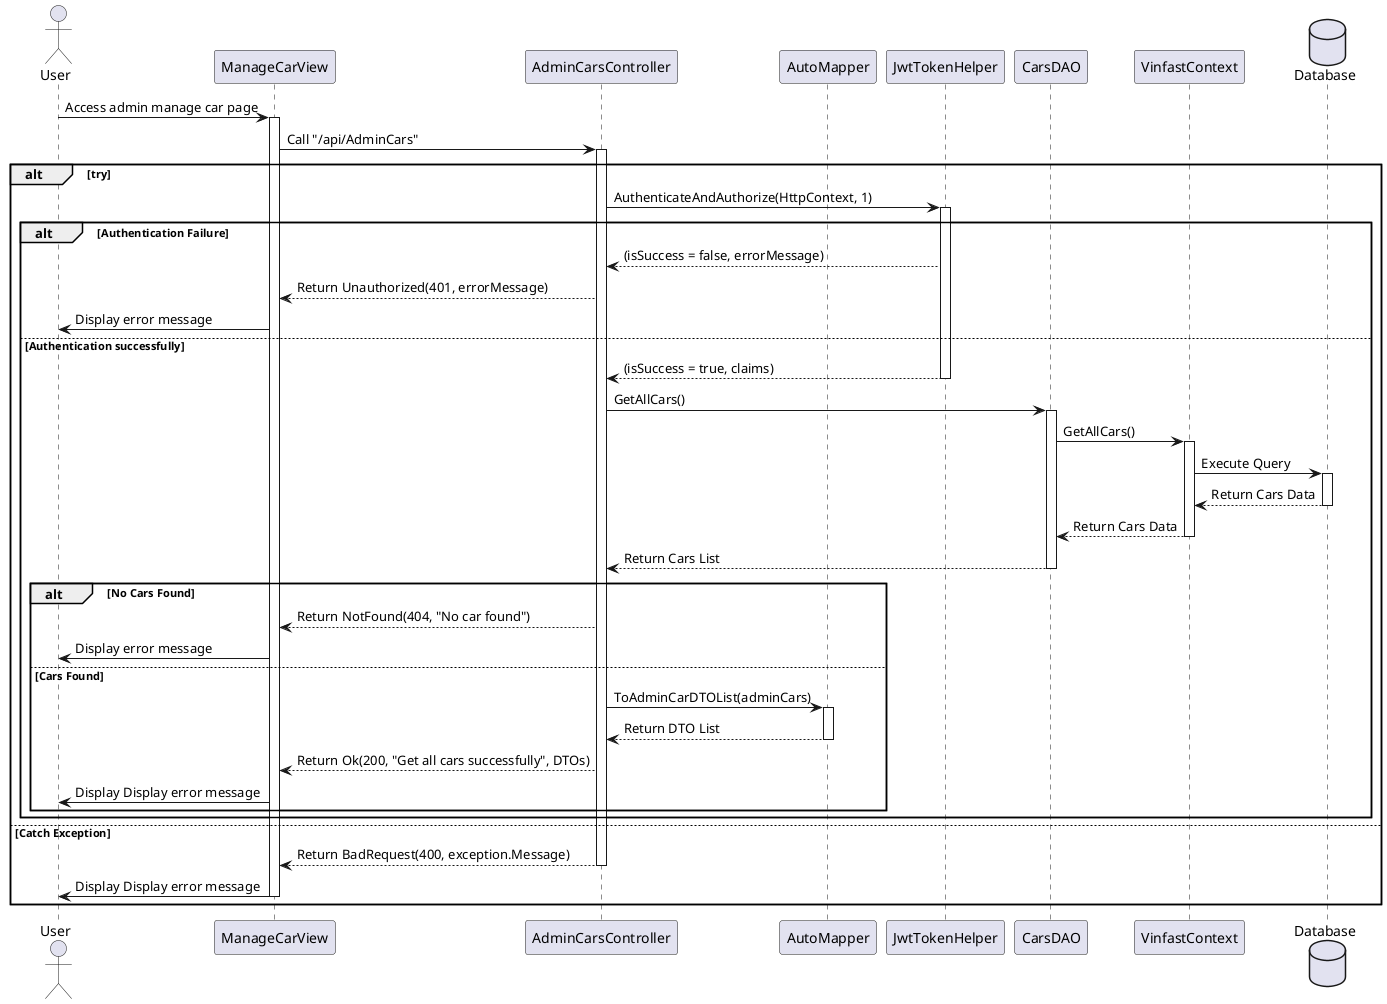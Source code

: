 @startuml
actor User
participant ManageCarView
participant AdminCarsController
participant AutoMapper
participant JwtTokenHelper
participant CarsDAO
participant VinfastContext
database Database


User -> ManageCarView: Access admin manage car page
activate ManageCarView

    ManageCarView -> AdminCarsController: Call "/api/AdminCars"
alt try
    activate AdminCarsController

    AdminCarsController -> JwtTokenHelper: AuthenticateAndAuthorize(HttpContext, 1)
        alt Authentication Failure
            activate JwtTokenHelper
            JwtTokenHelper --> AdminCarsController: (isSuccess = false, errorMessage)
            AdminCarsController --> ManageCarView: Return Unauthorized(401, errorMessage)
            ManageCarView -> User: Display error message
            
        else Authentication successfully
            JwtTokenHelper --> AdminCarsController: (isSuccess = true, claims)
            deactivate JwtTokenHelper
            
            AdminCarsController -> CarsDAO: GetAllCars()
            activate CarsDAO
            
            CarsDAO -> VinfastContext: GetAllCars()
            activate VinfastContext
            
            VinfastContext -> Database: Execute Query
            activate Database
            Database --> VinfastContext: Return Cars Data
            deactivate Database
            
            VinfastContext --> CarsDAO: Return Cars Data
            deactivate VinfastContext
            CarsDAO --> AdminCarsController: Return Cars List
            deactivate CarsDAO

            alt No Cars Found
                AdminCarsController --> ManageCarView: Return NotFound(404, "No car found")
                ManageCarView -> User: Display error message
            else Cars Found
                AdminCarsController -> AutoMapper: ToAdminCarDTOList(adminCars)
                activate AutoMapper
                AutoMapper --> AdminCarsController: Return DTO List
                deactivate AutoMapper
                AdminCarsController --> ManageCarView: Return Ok(200, "Get all cars successfully", DTOs)
                ManageCarView -> User: Display Display error message
            end
        
    end

else Catch Exception
    AdminCarsController --> ManageCarView: Return BadRequest(400, exception.Message)
    deactivate AdminCarsController
    ManageCarView -> User: Display Display error message
deactivate ManageCarView
end




@enduml